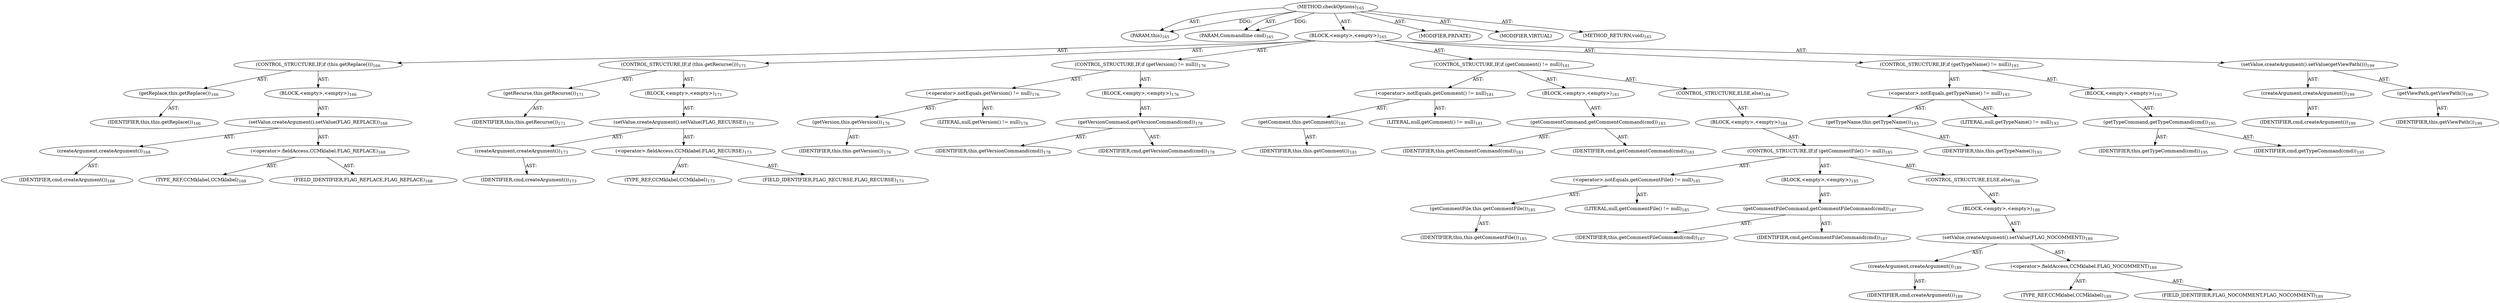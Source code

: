 digraph "checkOptions" {  
"111669149697" [label = <(METHOD,checkOptions)<SUB>165</SUB>> ]
"115964116993" [label = <(PARAM,this)<SUB>165</SUB>> ]
"115964116998" [label = <(PARAM,Commandline cmd)<SUB>165</SUB>> ]
"25769803782" [label = <(BLOCK,&lt;empty&gt;,&lt;empty&gt;)<SUB>165</SUB>> ]
"47244640259" [label = <(CONTROL_STRUCTURE,IF,if (this.getReplace()))<SUB>166</SUB>> ]
"30064771104" [label = <(getReplace,this.getReplace())<SUB>166</SUB>> ]
"68719476743" [label = <(IDENTIFIER,this,this.getReplace())<SUB>166</SUB>> ]
"25769803783" [label = <(BLOCK,&lt;empty&gt;,&lt;empty&gt;)<SUB>166</SUB>> ]
"30064771105" [label = <(setValue,createArgument().setValue(FLAG_REPLACE))<SUB>168</SUB>> ]
"30064771106" [label = <(createArgument,createArgument())<SUB>168</SUB>> ]
"68719476787" [label = <(IDENTIFIER,cmd,createArgument())<SUB>168</SUB>> ]
"30064771107" [label = <(&lt;operator&gt;.fieldAccess,CCMklabel.FLAG_REPLACE)<SUB>168</SUB>> ]
"180388626432" [label = <(TYPE_REF,CCMklabel,CCMklabel)<SUB>168</SUB>> ]
"55834574848" [label = <(FIELD_IDENTIFIER,FLAG_REPLACE,FLAG_REPLACE)<SUB>168</SUB>> ]
"47244640260" [label = <(CONTROL_STRUCTURE,IF,if (this.getRecurse()))<SUB>171</SUB>> ]
"30064771108" [label = <(getRecurse,this.getRecurse())<SUB>171</SUB>> ]
"68719476744" [label = <(IDENTIFIER,this,this.getRecurse())<SUB>171</SUB>> ]
"25769803784" [label = <(BLOCK,&lt;empty&gt;,&lt;empty&gt;)<SUB>171</SUB>> ]
"30064771109" [label = <(setValue,createArgument().setValue(FLAG_RECURSE))<SUB>173</SUB>> ]
"30064771110" [label = <(createArgument,createArgument())<SUB>173</SUB>> ]
"68719476788" [label = <(IDENTIFIER,cmd,createArgument())<SUB>173</SUB>> ]
"30064771111" [label = <(&lt;operator&gt;.fieldAccess,CCMklabel.FLAG_RECURSE)<SUB>173</SUB>> ]
"180388626433" [label = <(TYPE_REF,CCMklabel,CCMklabel)<SUB>173</SUB>> ]
"55834574849" [label = <(FIELD_IDENTIFIER,FLAG_RECURSE,FLAG_RECURSE)<SUB>173</SUB>> ]
"47244640261" [label = <(CONTROL_STRUCTURE,IF,if (getVersion() != null))<SUB>176</SUB>> ]
"30064771112" [label = <(&lt;operator&gt;.notEquals,getVersion() != null)<SUB>176</SUB>> ]
"30064771113" [label = <(getVersion,this.getVersion())<SUB>176</SUB>> ]
"68719476745" [label = <(IDENTIFIER,this,this.getVersion())<SUB>176</SUB>> ]
"90194313221" [label = <(LITERAL,null,getVersion() != null)<SUB>176</SUB>> ]
"25769803785" [label = <(BLOCK,&lt;empty&gt;,&lt;empty&gt;)<SUB>176</SUB>> ]
"30064771114" [label = <(getVersionCommand,getVersionCommand(cmd))<SUB>178</SUB>> ]
"68719476746" [label = <(IDENTIFIER,this,getVersionCommand(cmd))<SUB>178</SUB>> ]
"68719476789" [label = <(IDENTIFIER,cmd,getVersionCommand(cmd))<SUB>178</SUB>> ]
"47244640262" [label = <(CONTROL_STRUCTURE,IF,if (getComment() != null))<SUB>181</SUB>> ]
"30064771115" [label = <(&lt;operator&gt;.notEquals,getComment() != null)<SUB>181</SUB>> ]
"30064771116" [label = <(getComment,this.getComment())<SUB>181</SUB>> ]
"68719476747" [label = <(IDENTIFIER,this,this.getComment())<SUB>181</SUB>> ]
"90194313222" [label = <(LITERAL,null,getComment() != null)<SUB>181</SUB>> ]
"25769803786" [label = <(BLOCK,&lt;empty&gt;,&lt;empty&gt;)<SUB>181</SUB>> ]
"30064771117" [label = <(getCommentCommand,getCommentCommand(cmd))<SUB>183</SUB>> ]
"68719476748" [label = <(IDENTIFIER,this,getCommentCommand(cmd))<SUB>183</SUB>> ]
"68719476790" [label = <(IDENTIFIER,cmd,getCommentCommand(cmd))<SUB>183</SUB>> ]
"47244640263" [label = <(CONTROL_STRUCTURE,ELSE,else)<SUB>184</SUB>> ]
"25769803787" [label = <(BLOCK,&lt;empty&gt;,&lt;empty&gt;)<SUB>184</SUB>> ]
"47244640264" [label = <(CONTROL_STRUCTURE,IF,if (getCommentFile() != null))<SUB>185</SUB>> ]
"30064771118" [label = <(&lt;operator&gt;.notEquals,getCommentFile() != null)<SUB>185</SUB>> ]
"30064771119" [label = <(getCommentFile,this.getCommentFile())<SUB>185</SUB>> ]
"68719476749" [label = <(IDENTIFIER,this,this.getCommentFile())<SUB>185</SUB>> ]
"90194313223" [label = <(LITERAL,null,getCommentFile() != null)<SUB>185</SUB>> ]
"25769803788" [label = <(BLOCK,&lt;empty&gt;,&lt;empty&gt;)<SUB>185</SUB>> ]
"30064771120" [label = <(getCommentFileCommand,getCommentFileCommand(cmd))<SUB>187</SUB>> ]
"68719476750" [label = <(IDENTIFIER,this,getCommentFileCommand(cmd))<SUB>187</SUB>> ]
"68719476791" [label = <(IDENTIFIER,cmd,getCommentFileCommand(cmd))<SUB>187</SUB>> ]
"47244640265" [label = <(CONTROL_STRUCTURE,ELSE,else)<SUB>188</SUB>> ]
"25769803789" [label = <(BLOCK,&lt;empty&gt;,&lt;empty&gt;)<SUB>188</SUB>> ]
"30064771121" [label = <(setValue,createArgument().setValue(FLAG_NOCOMMENT))<SUB>189</SUB>> ]
"30064771122" [label = <(createArgument,createArgument())<SUB>189</SUB>> ]
"68719476792" [label = <(IDENTIFIER,cmd,createArgument())<SUB>189</SUB>> ]
"30064771123" [label = <(&lt;operator&gt;.fieldAccess,CCMklabel.FLAG_NOCOMMENT)<SUB>189</SUB>> ]
"180388626434" [label = <(TYPE_REF,CCMklabel,CCMklabel)<SUB>189</SUB>> ]
"55834574850" [label = <(FIELD_IDENTIFIER,FLAG_NOCOMMENT,FLAG_NOCOMMENT)<SUB>189</SUB>> ]
"47244640266" [label = <(CONTROL_STRUCTURE,IF,if (getTypeName() != null))<SUB>193</SUB>> ]
"30064771124" [label = <(&lt;operator&gt;.notEquals,getTypeName() != null)<SUB>193</SUB>> ]
"30064771125" [label = <(getTypeName,this.getTypeName())<SUB>193</SUB>> ]
"68719476751" [label = <(IDENTIFIER,this,this.getTypeName())<SUB>193</SUB>> ]
"90194313224" [label = <(LITERAL,null,getTypeName() != null)<SUB>193</SUB>> ]
"25769803790" [label = <(BLOCK,&lt;empty&gt;,&lt;empty&gt;)<SUB>193</SUB>> ]
"30064771126" [label = <(getTypeCommand,getTypeCommand(cmd))<SUB>195</SUB>> ]
"68719476752" [label = <(IDENTIFIER,this,getTypeCommand(cmd))<SUB>195</SUB>> ]
"68719476793" [label = <(IDENTIFIER,cmd,getTypeCommand(cmd))<SUB>195</SUB>> ]
"30064771127" [label = <(setValue,createArgument().setValue(getViewPath()))<SUB>199</SUB>> ]
"30064771128" [label = <(createArgument,createArgument())<SUB>199</SUB>> ]
"68719476794" [label = <(IDENTIFIER,cmd,createArgument())<SUB>199</SUB>> ]
"30064771129" [label = <(getViewPath,getViewPath())<SUB>199</SUB>> ]
"68719476753" [label = <(IDENTIFIER,this,getViewPath())<SUB>199</SUB>> ]
"133143986185" [label = <(MODIFIER,PRIVATE)> ]
"133143986186" [label = <(MODIFIER,VIRTUAL)> ]
"128849018881" [label = <(METHOD_RETURN,void)<SUB>165</SUB>> ]
  "111669149697" -> "115964116993"  [ label = "AST: "] 
  "111669149697" -> "115964116998"  [ label = "AST: "] 
  "111669149697" -> "25769803782"  [ label = "AST: "] 
  "111669149697" -> "133143986185"  [ label = "AST: "] 
  "111669149697" -> "133143986186"  [ label = "AST: "] 
  "111669149697" -> "128849018881"  [ label = "AST: "] 
  "25769803782" -> "47244640259"  [ label = "AST: "] 
  "25769803782" -> "47244640260"  [ label = "AST: "] 
  "25769803782" -> "47244640261"  [ label = "AST: "] 
  "25769803782" -> "47244640262"  [ label = "AST: "] 
  "25769803782" -> "47244640266"  [ label = "AST: "] 
  "25769803782" -> "30064771127"  [ label = "AST: "] 
  "47244640259" -> "30064771104"  [ label = "AST: "] 
  "47244640259" -> "25769803783"  [ label = "AST: "] 
  "30064771104" -> "68719476743"  [ label = "AST: "] 
  "25769803783" -> "30064771105"  [ label = "AST: "] 
  "30064771105" -> "30064771106"  [ label = "AST: "] 
  "30064771105" -> "30064771107"  [ label = "AST: "] 
  "30064771106" -> "68719476787"  [ label = "AST: "] 
  "30064771107" -> "180388626432"  [ label = "AST: "] 
  "30064771107" -> "55834574848"  [ label = "AST: "] 
  "47244640260" -> "30064771108"  [ label = "AST: "] 
  "47244640260" -> "25769803784"  [ label = "AST: "] 
  "30064771108" -> "68719476744"  [ label = "AST: "] 
  "25769803784" -> "30064771109"  [ label = "AST: "] 
  "30064771109" -> "30064771110"  [ label = "AST: "] 
  "30064771109" -> "30064771111"  [ label = "AST: "] 
  "30064771110" -> "68719476788"  [ label = "AST: "] 
  "30064771111" -> "180388626433"  [ label = "AST: "] 
  "30064771111" -> "55834574849"  [ label = "AST: "] 
  "47244640261" -> "30064771112"  [ label = "AST: "] 
  "47244640261" -> "25769803785"  [ label = "AST: "] 
  "30064771112" -> "30064771113"  [ label = "AST: "] 
  "30064771112" -> "90194313221"  [ label = "AST: "] 
  "30064771113" -> "68719476745"  [ label = "AST: "] 
  "25769803785" -> "30064771114"  [ label = "AST: "] 
  "30064771114" -> "68719476746"  [ label = "AST: "] 
  "30064771114" -> "68719476789"  [ label = "AST: "] 
  "47244640262" -> "30064771115"  [ label = "AST: "] 
  "47244640262" -> "25769803786"  [ label = "AST: "] 
  "47244640262" -> "47244640263"  [ label = "AST: "] 
  "30064771115" -> "30064771116"  [ label = "AST: "] 
  "30064771115" -> "90194313222"  [ label = "AST: "] 
  "30064771116" -> "68719476747"  [ label = "AST: "] 
  "25769803786" -> "30064771117"  [ label = "AST: "] 
  "30064771117" -> "68719476748"  [ label = "AST: "] 
  "30064771117" -> "68719476790"  [ label = "AST: "] 
  "47244640263" -> "25769803787"  [ label = "AST: "] 
  "25769803787" -> "47244640264"  [ label = "AST: "] 
  "47244640264" -> "30064771118"  [ label = "AST: "] 
  "47244640264" -> "25769803788"  [ label = "AST: "] 
  "47244640264" -> "47244640265"  [ label = "AST: "] 
  "30064771118" -> "30064771119"  [ label = "AST: "] 
  "30064771118" -> "90194313223"  [ label = "AST: "] 
  "30064771119" -> "68719476749"  [ label = "AST: "] 
  "25769803788" -> "30064771120"  [ label = "AST: "] 
  "30064771120" -> "68719476750"  [ label = "AST: "] 
  "30064771120" -> "68719476791"  [ label = "AST: "] 
  "47244640265" -> "25769803789"  [ label = "AST: "] 
  "25769803789" -> "30064771121"  [ label = "AST: "] 
  "30064771121" -> "30064771122"  [ label = "AST: "] 
  "30064771121" -> "30064771123"  [ label = "AST: "] 
  "30064771122" -> "68719476792"  [ label = "AST: "] 
  "30064771123" -> "180388626434"  [ label = "AST: "] 
  "30064771123" -> "55834574850"  [ label = "AST: "] 
  "47244640266" -> "30064771124"  [ label = "AST: "] 
  "47244640266" -> "25769803790"  [ label = "AST: "] 
  "30064771124" -> "30064771125"  [ label = "AST: "] 
  "30064771124" -> "90194313224"  [ label = "AST: "] 
  "30064771125" -> "68719476751"  [ label = "AST: "] 
  "25769803790" -> "30064771126"  [ label = "AST: "] 
  "30064771126" -> "68719476752"  [ label = "AST: "] 
  "30064771126" -> "68719476793"  [ label = "AST: "] 
  "30064771127" -> "30064771128"  [ label = "AST: "] 
  "30064771127" -> "30064771129"  [ label = "AST: "] 
  "30064771128" -> "68719476794"  [ label = "AST: "] 
  "30064771129" -> "68719476753"  [ label = "AST: "] 
  "111669149697" -> "115964116993"  [ label = "DDG: "] 
  "111669149697" -> "115964116998"  [ label = "DDG: "] 
}
